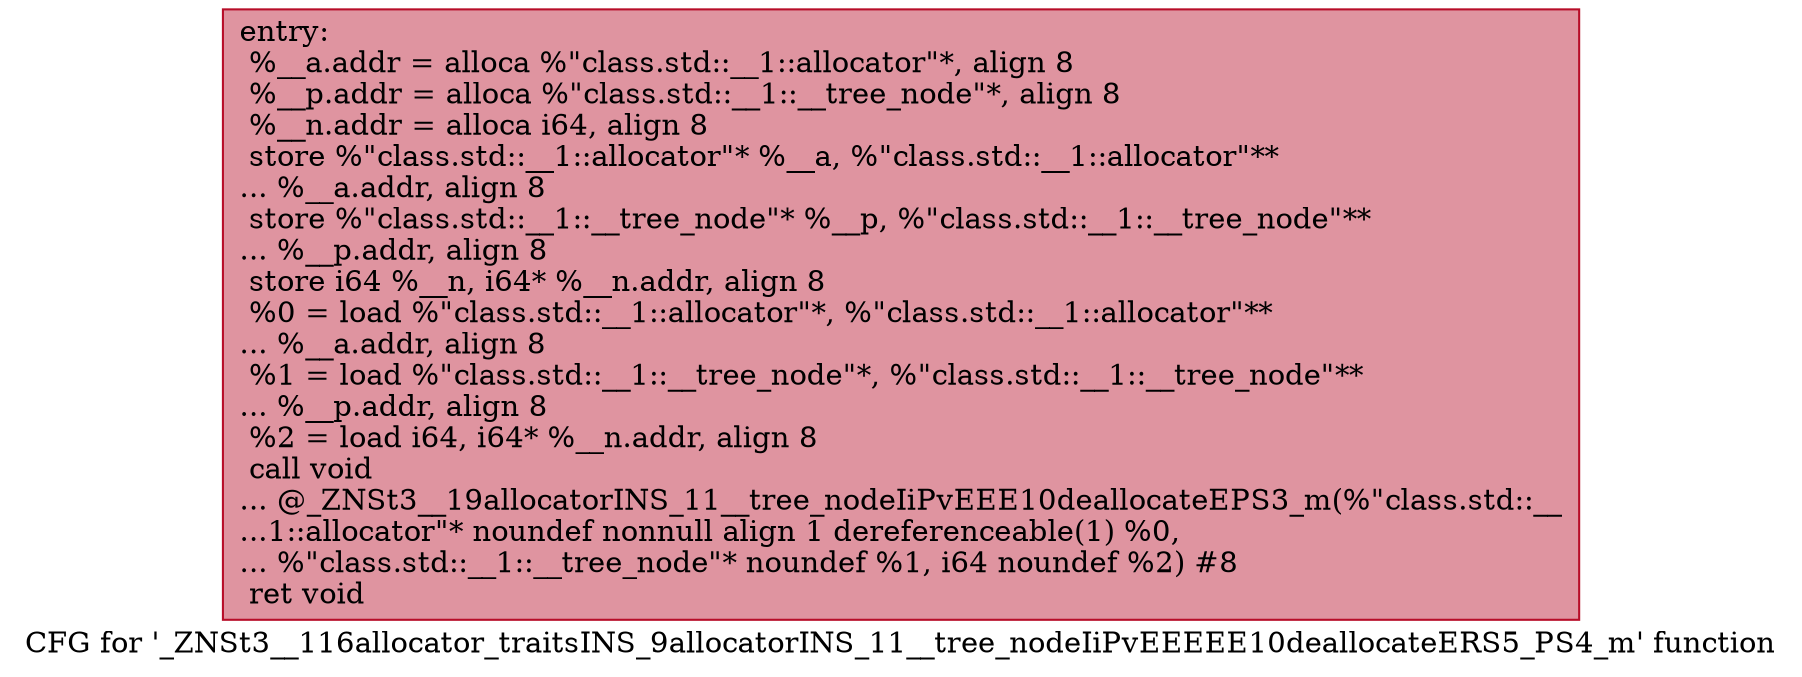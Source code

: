 digraph "CFG for '_ZNSt3__116allocator_traitsINS_9allocatorINS_11__tree_nodeIiPvEEEEE10deallocateERS5_PS4_m' function" {
	label="CFG for '_ZNSt3__116allocator_traitsINS_9allocatorINS_11__tree_nodeIiPvEEEEE10deallocateERS5_PS4_m' function";

	Node0x6000025519c0 [shape=record,color="#b70d28ff", style=filled, fillcolor="#b70d2870",label="{entry:\l  %__a.addr = alloca %\"class.std::__1::allocator\"*, align 8\l  %__p.addr = alloca %\"class.std::__1::__tree_node\"*, align 8\l  %__n.addr = alloca i64, align 8\l  store %\"class.std::__1::allocator\"* %__a, %\"class.std::__1::allocator\"**\l... %__a.addr, align 8\l  store %\"class.std::__1::__tree_node\"* %__p, %\"class.std::__1::__tree_node\"**\l... %__p.addr, align 8\l  store i64 %__n, i64* %__n.addr, align 8\l  %0 = load %\"class.std::__1::allocator\"*, %\"class.std::__1::allocator\"**\l... %__a.addr, align 8\l  %1 = load %\"class.std::__1::__tree_node\"*, %\"class.std::__1::__tree_node\"**\l... %__p.addr, align 8\l  %2 = load i64, i64* %__n.addr, align 8\l  call void\l... @_ZNSt3__19allocatorINS_11__tree_nodeIiPvEEE10deallocateEPS3_m(%\"class.std::__\l...1::allocator\"* noundef nonnull align 1 dereferenceable(1) %0,\l... %\"class.std::__1::__tree_node\"* noundef %1, i64 noundef %2) #8\l  ret void\l}"];
}
